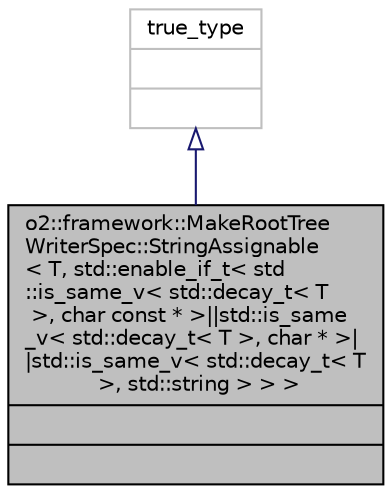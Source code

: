 digraph "o2::framework::MakeRootTreeWriterSpec::StringAssignable&lt; T, std::enable_if_t&lt; std::is_same_v&lt; std::decay_t&lt; T &gt;, char const * &gt;||std::is_same_v&lt; std::decay_t&lt; T &gt;, char * &gt;||std::is_same_v&lt; std::decay_t&lt; T &gt;, std::string &gt; &gt; &gt;"
{
 // INTERACTIVE_SVG=YES
  bgcolor="transparent";
  edge [fontname="Helvetica",fontsize="10",labelfontname="Helvetica",labelfontsize="10"];
  node [fontname="Helvetica",fontsize="10",shape=record];
  Node0 [label="{o2::framework::MakeRootTree\lWriterSpec::StringAssignable\l\< T, std::enable_if_t\< std\l::is_same_v\< std::decay_t\< T\l \>, char const * \>\|\|std::is_same\l_v\< std::decay_t\< T \>, char * \>\|\l\|std::is_same_v\< std::decay_t\< T\l \>, std::string \> \> \>\n||}",height=0.2,width=0.4,color="black", fillcolor="grey75", style="filled", fontcolor="black"];
  Node1 -> Node0 [dir="back",color="midnightblue",fontsize="10",style="solid",arrowtail="onormal",fontname="Helvetica"];
  Node1 [label="{true_type\n||}",height=0.2,width=0.4,color="grey75"];
}

